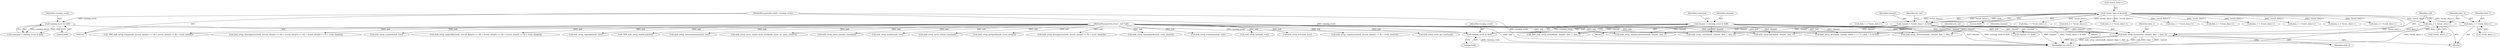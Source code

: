 digraph "0_wildmidi_660b513d99bced8783a4a5984ac2f742c74ebbdd_4@pointer" {
"1000246" [label="(Call,midi_setup_noteon(mdi, channel, data_1, data_2))"];
"1000142" [label="(MethodParameterIn,struct _mdi *mdi)"];
"1000199" [label="(Call,channel = running_event & 0x0f)"];
"1000201" [label="(Call,running_event & 0x0f)"];
"1000196" [label="(Call,running_event & 0xf0)"];
"1000144" [label="(MethodParameterIn,uint8_t running_event)"];
"1000183" [label="(Call,channel = *event_data++ & 0x0f)"];
"1000185" [label="(Call,*event_data++ & 0x0f)"];
"1000236" [label="(Call,data_1 = *event_data++)"];
"1000241" [label="(Call,data_2 = *event_data++)"];
"1000203" [label="(Literal,0x0f)"];
"1000183" [label="(Call,channel = *event_data++ & 0x0f)"];
"1001212" [label="(Call,midi_setup_keysignature(mdi, ((event_data[2] << 8) + event_data[3])))"];
"1000246" [label="(Call,midi_setup_noteon(mdi, channel, data_1, data_2))"];
"1000193" [label="(Block,)"];
"1000248" [label="(Identifier,channel)"];
"1000186" [label="(Call,*event_data++)"];
"1000142" [label="(MethodParameterIn,struct _mdi *mdi)"];
"1000197" [label="(Identifier,running_event)"];
"1001018" [label="(Call,midi_setup_channelprefix(mdi, event_data[2]))"];
"1000176" [label="(Block,)"];
"1000296" [label="(Call,data_1 = *event_data++)"];
"1000327" [label="(Call,data_2 = *event_data++)"];
"1000332" [label="(Call,midi_setup_pitch(mdi, channel, ((data_2 << 7) | (data_1 & 0x7f))))"];
"1000205" [label="(Identifier,command)"];
"1000348" [label="(Call,channel == 0x0f)"];
"1000706" [label="(Call,midi_setup_trackname(mdi, text))"];
"1000191" [label="(Identifier,ret_cnt)"];
"1000281" [label="(Call,data_2 = *event_data++)"];
"1000450" [label="(Call,midi_setup_text(mdi, text))"];
"1000206" [label="(Block,)"];
"1000852" [label="(Call,midi_setup_lyric(mdi, text))"];
"1000219" [label="(Call,_WM_midi_setup_noteoff(mdi, channel, data_1, data_2))"];
"1000252" [label="(Identifier,ret_cnt)"];
"1000369" [label="(Call,midi_setup_sequenceno(mdi, ((event_data[2] << 8) + event_data[3])))"];
"1001501" [label="(Call,midi_setup_sysex_gm_reset(mdi))"];
"1001081" [label="(Call,_WM_midi_setup_tempo(mdi, ((event_data[2] << 16) + (event_data[3] << 8) + event_data[4])))"];
"1000202" [label="(Identifier,running_event)"];
"1000314" [label="(Call,midi_setup_channel_pressure(mdi, channel, data_1))"];
"1001172" [label="(Call,midi_setup_timesignature(mdi, ((event_data[2] << 24) + (event_data[3] << 16) + (event_data[4] << 8) + event_data[5])))"];
"1000998" [label="(Call,midi_setup_cuepoint(mdi, text))"];
"1001115" [label="(Call,midi_setup_smpteoffset(mdi, ((event_data[3] << 24) + (event_data[4] << 16) + (event_data[5] << 8) + event_data[6])))"];
"1000250" [label="(Identifier,data_2)"];
"1000194" [label="(Call,command = running_event & 0xf0)"];
"1000185" [label="(Call,*event_data++ & 0x0f)"];
"1000242" [label="(Identifier,data_2)"];
"1000243" [label="(Call,*event_data++)"];
"1000237" [label="(Identifier,data_1)"];
"1000322" [label="(Call,data_1 = *event_data++)"];
"1000301" [label="(Call,midi_setup_patch(mdi, channel, data_1))"];
"1000633" [label="(Call,midi_setup_copyright(mdi, text))"];
"1000198" [label="(Literal,0xf0)"];
"1000189" [label="(Literal,0x0f)"];
"1000184" [label="(Identifier,channel)"];
"1000201" [label="(Call,running_event & 0x0f)"];
"1000309" [label="(Call,data_1 = *event_data++)"];
"1001062" [label="(Call,_WM_midi_setup_endoftrack(mdi))"];
"1000200" [label="(Identifier,channel)"];
"1000144" [label="(MethodParameterIn,uint8_t running_event)"];
"1000256" [label="(Call,data_1 = *event_data++)"];
"1000241" [label="(Call,data_2 = *event_data++)"];
"1000779" [label="(Call,midi_setup_instrumentname(mdi, text))"];
"1000199" [label="(Call,channel = running_event & 0x0f)"];
"1001457" [label="(Call,midi_setup_sysex_roland_drum_track(mdi, sysex_ch, sysex_store[7]))"];
"1001512" [label="(Call,midi_setup_sysex_yamaha_reset(mdi))"];
"1000925" [label="(Call,midi_setup_marker(mdi, text))"];
"1001483" [label="(Call,midi_setup_sysex_roland_reset(mdi))"];
"1000249" [label="(Identifier,data_1)"];
"1000261" [label="(Call,data_2 = *event_data++)"];
"1000209" [label="(Call,data_1 = *event_data++)"];
"1000196" [label="(Call,running_event & 0xf0)"];
"1000247" [label="(Identifier,mdi)"];
"1000266" [label="(Call,midi_setup_aftertouch(mdi, channel, data_1, data_2))"];
"1000214" [label="(Call,data_2 = *event_data++)"];
"1000276" [label="(Call,data_1 = *event_data++)"];
"1000238" [label="(Call,*event_data++)"];
"1001550" [label="(MethodReturn,uint32_t)"];
"1000236" [label="(Call,data_1 = *event_data++)"];
"1001040" [label="(Call,midi_setup_portprefix(mdi, event_data[2]))"];
"1000286" [label="(Call,midi_setup_control(mdi, channel, data_1, data_2))"];
"1000246" -> "1000206"  [label="AST: "];
"1000246" -> "1000250"  [label="CFG: "];
"1000247" -> "1000246"  [label="AST: "];
"1000248" -> "1000246"  [label="AST: "];
"1000249" -> "1000246"  [label="AST: "];
"1000250" -> "1000246"  [label="AST: "];
"1000252" -> "1000246"  [label="CFG: "];
"1000246" -> "1001550"  [label="DDG: channel"];
"1000246" -> "1001550"  [label="DDG: data_2"];
"1000246" -> "1001550"  [label="DDG: midi_setup_noteon(mdi, channel, data_1, data_2)"];
"1000246" -> "1001550"  [label="DDG: mdi"];
"1000246" -> "1001550"  [label="DDG: data_1"];
"1000142" -> "1000246"  [label="DDG: mdi"];
"1000199" -> "1000246"  [label="DDG: channel"];
"1000183" -> "1000246"  [label="DDG: channel"];
"1000236" -> "1000246"  [label="DDG: data_1"];
"1000241" -> "1000246"  [label="DDG: data_2"];
"1000142" -> "1000141"  [label="AST: "];
"1000142" -> "1001550"  [label="DDG: mdi"];
"1000142" -> "1000219"  [label="DDG: mdi"];
"1000142" -> "1000266"  [label="DDG: mdi"];
"1000142" -> "1000286"  [label="DDG: mdi"];
"1000142" -> "1000301"  [label="DDG: mdi"];
"1000142" -> "1000314"  [label="DDG: mdi"];
"1000142" -> "1000332"  [label="DDG: mdi"];
"1000142" -> "1000369"  [label="DDG: mdi"];
"1000142" -> "1000450"  [label="DDG: mdi"];
"1000142" -> "1000633"  [label="DDG: mdi"];
"1000142" -> "1000706"  [label="DDG: mdi"];
"1000142" -> "1000779"  [label="DDG: mdi"];
"1000142" -> "1000852"  [label="DDG: mdi"];
"1000142" -> "1000925"  [label="DDG: mdi"];
"1000142" -> "1000998"  [label="DDG: mdi"];
"1000142" -> "1001018"  [label="DDG: mdi"];
"1000142" -> "1001040"  [label="DDG: mdi"];
"1000142" -> "1001062"  [label="DDG: mdi"];
"1000142" -> "1001081"  [label="DDG: mdi"];
"1000142" -> "1001115"  [label="DDG: mdi"];
"1000142" -> "1001172"  [label="DDG: mdi"];
"1000142" -> "1001212"  [label="DDG: mdi"];
"1000142" -> "1001457"  [label="DDG: mdi"];
"1000142" -> "1001483"  [label="DDG: mdi"];
"1000142" -> "1001501"  [label="DDG: mdi"];
"1000142" -> "1001512"  [label="DDG: mdi"];
"1000199" -> "1000193"  [label="AST: "];
"1000199" -> "1000201"  [label="CFG: "];
"1000200" -> "1000199"  [label="AST: "];
"1000201" -> "1000199"  [label="AST: "];
"1000205" -> "1000199"  [label="CFG: "];
"1000199" -> "1001550"  [label="DDG: running_event & 0x0f"];
"1000199" -> "1001550"  [label="DDG: channel"];
"1000201" -> "1000199"  [label="DDG: running_event"];
"1000201" -> "1000199"  [label="DDG: 0x0f"];
"1000199" -> "1000219"  [label="DDG: channel"];
"1000199" -> "1000266"  [label="DDG: channel"];
"1000199" -> "1000286"  [label="DDG: channel"];
"1000199" -> "1000301"  [label="DDG: channel"];
"1000199" -> "1000314"  [label="DDG: channel"];
"1000199" -> "1000332"  [label="DDG: channel"];
"1000199" -> "1000348"  [label="DDG: channel"];
"1000201" -> "1000203"  [label="CFG: "];
"1000202" -> "1000201"  [label="AST: "];
"1000203" -> "1000201"  [label="AST: "];
"1000201" -> "1001550"  [label="DDG: running_event"];
"1000196" -> "1000201"  [label="DDG: running_event"];
"1000144" -> "1000201"  [label="DDG: running_event"];
"1000196" -> "1000194"  [label="AST: "];
"1000196" -> "1000198"  [label="CFG: "];
"1000197" -> "1000196"  [label="AST: "];
"1000198" -> "1000196"  [label="AST: "];
"1000194" -> "1000196"  [label="CFG: "];
"1000196" -> "1000194"  [label="DDG: running_event"];
"1000196" -> "1000194"  [label="DDG: 0xf0"];
"1000144" -> "1000196"  [label="DDG: running_event"];
"1000144" -> "1000141"  [label="AST: "];
"1000144" -> "1001550"  [label="DDG: running_event"];
"1000183" -> "1000176"  [label="AST: "];
"1000183" -> "1000185"  [label="CFG: "];
"1000184" -> "1000183"  [label="AST: "];
"1000185" -> "1000183"  [label="AST: "];
"1000191" -> "1000183"  [label="CFG: "];
"1000183" -> "1001550"  [label="DDG: *event_data++ & 0x0f"];
"1000183" -> "1001550"  [label="DDG: channel"];
"1000185" -> "1000183"  [label="DDG: *event_data++"];
"1000185" -> "1000183"  [label="DDG: 0x0f"];
"1000183" -> "1000219"  [label="DDG: channel"];
"1000183" -> "1000266"  [label="DDG: channel"];
"1000183" -> "1000286"  [label="DDG: channel"];
"1000183" -> "1000301"  [label="DDG: channel"];
"1000183" -> "1000314"  [label="DDG: channel"];
"1000183" -> "1000332"  [label="DDG: channel"];
"1000183" -> "1000348"  [label="DDG: channel"];
"1000185" -> "1000189"  [label="CFG: "];
"1000186" -> "1000185"  [label="AST: "];
"1000189" -> "1000185"  [label="AST: "];
"1000185" -> "1001550"  [label="DDG: *event_data++"];
"1000185" -> "1000209"  [label="DDG: *event_data++"];
"1000185" -> "1000214"  [label="DDG: *event_data++"];
"1000185" -> "1000236"  [label="DDG: *event_data++"];
"1000185" -> "1000241"  [label="DDG: *event_data++"];
"1000185" -> "1000256"  [label="DDG: *event_data++"];
"1000185" -> "1000261"  [label="DDG: *event_data++"];
"1000185" -> "1000276"  [label="DDG: *event_data++"];
"1000185" -> "1000281"  [label="DDG: *event_data++"];
"1000185" -> "1000296"  [label="DDG: *event_data++"];
"1000185" -> "1000309"  [label="DDG: *event_data++"];
"1000185" -> "1000322"  [label="DDG: *event_data++"];
"1000185" -> "1000327"  [label="DDG: *event_data++"];
"1000236" -> "1000206"  [label="AST: "];
"1000236" -> "1000238"  [label="CFG: "];
"1000237" -> "1000236"  [label="AST: "];
"1000238" -> "1000236"  [label="AST: "];
"1000242" -> "1000236"  [label="CFG: "];
"1000241" -> "1000206"  [label="AST: "];
"1000241" -> "1000243"  [label="CFG: "];
"1000242" -> "1000241"  [label="AST: "];
"1000243" -> "1000241"  [label="AST: "];
"1000247" -> "1000241"  [label="CFG: "];
"1000241" -> "1001550"  [label="DDG: *event_data++"];
}
